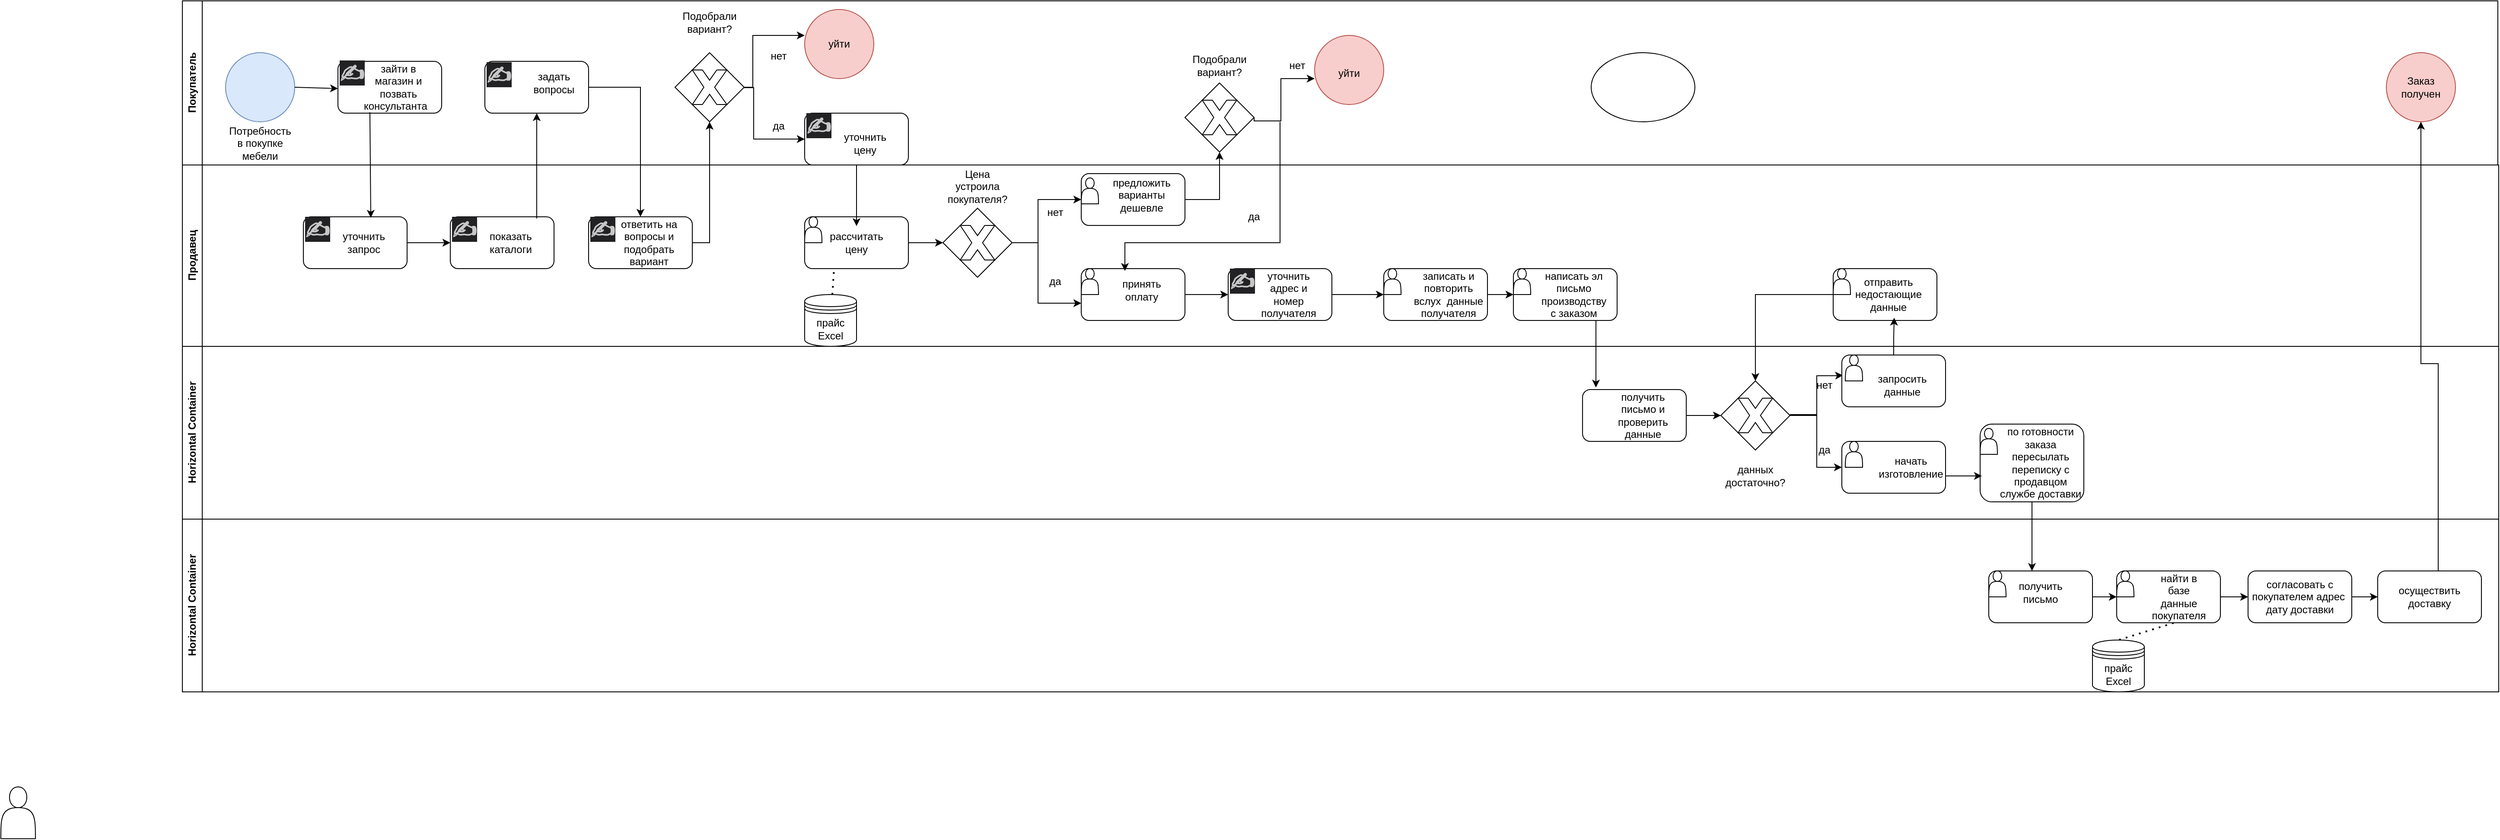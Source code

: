 <mxfile version="26.0.16" pages="2">
  <diagram name="Страница — 1" id="1gRCo7CSVKfPHHqEsFrh">
    <mxGraphModel dx="3476" dy="1431" grid="1" gridSize="10" guides="1" tooltips="1" connect="1" arrows="1" fold="1" page="1" pageScale="1" pageWidth="827" pageHeight="1169" math="0" shadow="0">
      <root>
        <mxCell id="0" />
        <mxCell id="1" parent="0" />
        <mxCell id="4g2cCyfrvSWflpvDvrXQ-2" value="Продавец" style="swimlane;horizontal=0;whiteSpace=wrap;html=1;" parent="1" vertex="1">
          <mxGeometry x="-290" y="210" width="2680" height="210" as="geometry" />
        </mxCell>
        <mxCell id="fPDiVnOKsctsiHyWlo5k-55" value="" style="rounded=1;whiteSpace=wrap;html=1;" parent="4g2cCyfrvSWflpvDvrXQ-2" vertex="1">
          <mxGeometry x="720" y="60" width="120" height="60" as="geometry" />
        </mxCell>
        <mxCell id="4rvhQ1KMZgeBkdW3N3Um-2" value="" style="rounded=1;whiteSpace=wrap;html=1;" parent="4g2cCyfrvSWflpvDvrXQ-2" vertex="1">
          <mxGeometry x="140" y="60" width="120" height="60" as="geometry" />
        </mxCell>
        <mxCell id="4rvhQ1KMZgeBkdW3N3Um-4" value="" style="rounded=1;whiteSpace=wrap;html=1;" parent="4g2cCyfrvSWflpvDvrXQ-2" vertex="1">
          <mxGeometry x="310" y="60" width="120" height="60" as="geometry" />
        </mxCell>
        <mxCell id="4rvhQ1KMZgeBkdW3N3Um-7" value="" style="endArrow=classic;html=1;rounded=0;entryX=0;entryY=0.5;entryDx=0;entryDy=0;" parent="4g2cCyfrvSWflpvDvrXQ-2" source="4rvhQ1KMZgeBkdW3N3Um-2" target="4rvhQ1KMZgeBkdW3N3Um-4" edge="1">
          <mxGeometry width="50" height="50" relative="1" as="geometry">
            <mxPoint x="140" y="210" as="sourcePoint" />
            <mxPoint x="190" y="160" as="targetPoint" />
          </mxGeometry>
        </mxCell>
        <mxCell id="4rvhQ1KMZgeBkdW3N3Um-8" value="" style="rounded=1;whiteSpace=wrap;html=1;" parent="4g2cCyfrvSWflpvDvrXQ-2" vertex="1">
          <mxGeometry x="470" y="60" width="120" height="60" as="geometry" />
        </mxCell>
        <mxCell id="4rvhQ1KMZgeBkdW3N3Um-36" value="&lt;br style=&quot;forced-color-adjust: none; color: rgb(0, 0, 0); font-family: Helvetica; font-size: 12px; font-style: normal; font-variant-ligatures: normal; font-variant-caps: normal; font-weight: 700; letter-spacing: normal; orphans: 2; text-align: center; text-indent: 0px; text-transform: none; widows: 2; word-spacing: 0px; -webkit-text-stroke-width: 0px; white-space: normal; background-color: rgb(251, 251, 251); text-decoration-thickness: initial; text-decoration-style: initial; text-decoration-color: initial;&quot;&gt;&lt;span style=&quot;forced-color-adjust: none; font-style: normal; font-variant-ligatures: normal; font-variant-caps: normal; font-weight: 700; letter-spacing: normal; orphans: 2; text-indent: 0px; text-transform: none; widows: 2; word-spacing: 0px; -webkit-text-stroke-width: 0px; white-space: normal; text-decoration-thickness: initial; text-decoration-style: initial; text-decoration-color: initial; color: rgba(255, 255, 255, 0.75); font-family: &amp;quot;YS Text&amp;quot;, -apple-system, BlinkMacSystemFont, Arial, Helvetica, sans-serif; font-size: 24px; text-align: start; background-color: rgb(34, 34, 36); float: none; display: inline !important;&quot;&gt;✍&lt;/span&gt;&lt;br style=&quot;forced-color-adjust: none; color: rgb(0, 0, 0); font-family: Helvetica; font-size: 12px; font-style: normal; font-variant-ligatures: normal; font-variant-caps: normal; font-weight: 700; letter-spacing: normal; orphans: 2; text-align: center; text-indent: 0px; text-transform: none; widows: 2; word-spacing: 0px; -webkit-text-stroke-width: 0px; white-space: normal; background-color: rgb(251, 251, 251); text-decoration-thickness: initial; text-decoration-style: initial; text-decoration-color: initial;&quot;&gt;" style="text;whiteSpace=wrap;html=1;" parent="4g2cCyfrvSWflpvDvrXQ-2" vertex="1">
          <mxGeometry x="140" y="40" width="70" height="70" as="geometry" />
        </mxCell>
        <mxCell id="4rvhQ1KMZgeBkdW3N3Um-37" value="&lt;br style=&quot;forced-color-adjust: none; color: rgb(0, 0, 0); font-family: Helvetica; font-size: 12px; font-style: normal; font-variant-ligatures: normal; font-variant-caps: normal; font-weight: 700; letter-spacing: normal; orphans: 2; text-align: center; text-indent: 0px; text-transform: none; widows: 2; word-spacing: 0px; -webkit-text-stroke-width: 0px; white-space: normal; background-color: rgb(251, 251, 251); text-decoration-thickness: initial; text-decoration-style: initial; text-decoration-color: initial;&quot;&gt;&lt;span style=&quot;forced-color-adjust: none; font-style: normal; font-variant-ligatures: normal; font-variant-caps: normal; font-weight: 700; letter-spacing: normal; orphans: 2; text-indent: 0px; text-transform: none; widows: 2; word-spacing: 0px; -webkit-text-stroke-width: 0px; white-space: normal; text-decoration-thickness: initial; text-decoration-style: initial; text-decoration-color: initial; color: rgba(255, 255, 255, 0.75); font-family: &amp;quot;YS Text&amp;quot;, -apple-system, BlinkMacSystemFont, Arial, Helvetica, sans-serif; font-size: 24px; text-align: start; background-color: rgb(34, 34, 36); float: none; display: inline !important;&quot;&gt;✍&lt;/span&gt;&lt;br style=&quot;forced-color-adjust: none; color: rgb(0, 0, 0); font-family: Helvetica; font-size: 12px; font-style: normal; font-variant-ligatures: normal; font-variant-caps: normal; font-weight: 700; letter-spacing: normal; orphans: 2; text-align: center; text-indent: 0px; text-transform: none; widows: 2; word-spacing: 0px; -webkit-text-stroke-width: 0px; white-space: normal; background-color: rgb(251, 251, 251); text-decoration-thickness: initial; text-decoration-style: initial; text-decoration-color: initial;&quot;&gt;" style="text;whiteSpace=wrap;html=1;" parent="4g2cCyfrvSWflpvDvrXQ-2" vertex="1">
          <mxGeometry x="310" y="40" width="70" height="70" as="geometry" />
        </mxCell>
        <mxCell id="4rvhQ1KMZgeBkdW3N3Um-38" value="&lt;br style=&quot;forced-color-adjust: none; color: rgb(0, 0, 0); font-family: Helvetica; font-size: 12px; font-style: normal; font-variant-ligatures: normal; font-variant-caps: normal; font-weight: 700; letter-spacing: normal; orphans: 2; text-align: center; text-indent: 0px; text-transform: none; widows: 2; word-spacing: 0px; -webkit-text-stroke-width: 0px; white-space: normal; background-color: rgb(251, 251, 251); text-decoration-thickness: initial; text-decoration-style: initial; text-decoration-color: initial;&quot;&gt;&lt;span style=&quot;forced-color-adjust: none; font-style: normal; font-variant-ligatures: normal; font-variant-caps: normal; font-weight: 700; letter-spacing: normal; orphans: 2; text-indent: 0px; text-transform: none; widows: 2; word-spacing: 0px; -webkit-text-stroke-width: 0px; white-space: normal; text-decoration-thickness: initial; text-decoration-style: initial; text-decoration-color: initial; color: rgba(255, 255, 255, 0.75); font-family: &amp;quot;YS Text&amp;quot;, -apple-system, BlinkMacSystemFont, Arial, Helvetica, sans-serif; font-size: 24px; text-align: start; background-color: rgb(34, 34, 36); float: none; display: inline !important;&quot;&gt;✍&lt;/span&gt;&lt;br style=&quot;forced-color-adjust: none; color: rgb(0, 0, 0); font-family: Helvetica; font-size: 12px; font-style: normal; font-variant-ligatures: normal; font-variant-caps: normal; font-weight: 700; letter-spacing: normal; orphans: 2; text-align: center; text-indent: 0px; text-transform: none; widows: 2; word-spacing: 0px; -webkit-text-stroke-width: 0px; white-space: normal; background-color: rgb(251, 251, 251); text-decoration-thickness: initial; text-decoration-style: initial; text-decoration-color: initial;&quot;&gt;" style="text;whiteSpace=wrap;html=1;" parent="4g2cCyfrvSWflpvDvrXQ-2" vertex="1">
          <mxGeometry x="470" y="40" width="40" height="50" as="geometry" />
        </mxCell>
        <mxCell id="fPDiVnOKsctsiHyWlo5k-40" value="уточнить запрос" style="text;html=1;align=center;verticalAlign=middle;whiteSpace=wrap;rounded=0;" parent="4g2cCyfrvSWflpvDvrXQ-2" vertex="1">
          <mxGeometry x="180" y="75" width="60" height="30" as="geometry" />
        </mxCell>
        <mxCell id="fPDiVnOKsctsiHyWlo5k-41" value="показать каталоги" style="text;html=1;align=center;verticalAlign=middle;whiteSpace=wrap;rounded=0;" parent="4g2cCyfrvSWflpvDvrXQ-2" vertex="1">
          <mxGeometry x="350" y="75" width="60" height="30" as="geometry" />
        </mxCell>
        <mxCell id="fPDiVnOKsctsiHyWlo5k-42" value="ответить на вопросы и подобрать вариант" style="text;html=1;align=center;verticalAlign=middle;whiteSpace=wrap;rounded=0;" parent="4g2cCyfrvSWflpvDvrXQ-2" vertex="1">
          <mxGeometry x="500" y="50" width="80" height="80" as="geometry" />
        </mxCell>
        <mxCell id="fPDiVnOKsctsiHyWlo5k-31" value="" style="shape=actor;whiteSpace=wrap;html=1;" parent="4g2cCyfrvSWflpvDvrXQ-2" vertex="1">
          <mxGeometry x="720" y="60" width="20" height="30" as="geometry" />
        </mxCell>
        <mxCell id="fPDiVnOKsctsiHyWlo5k-59" value="рассчитать цену" style="text;html=1;align=center;verticalAlign=middle;whiteSpace=wrap;rounded=0;" parent="4g2cCyfrvSWflpvDvrXQ-2" vertex="1">
          <mxGeometry x="750" y="75" width="60" height="30" as="geometry" />
        </mxCell>
        <mxCell id="fPDiVnOKsctsiHyWlo5k-60" value="прайс Excel" style="shape=datastore;whiteSpace=wrap;html=1;" parent="4g2cCyfrvSWflpvDvrXQ-2" vertex="1">
          <mxGeometry x="720" y="150" width="60" height="60" as="geometry" />
        </mxCell>
        <mxCell id="fPDiVnOKsctsiHyWlo5k-61" value="" style="endArrow=none;dashed=1;html=1;dashPattern=1 3;strokeWidth=2;rounded=0;" parent="4g2cCyfrvSWflpvDvrXQ-2" source="fPDiVnOKsctsiHyWlo5k-60" edge="1">
          <mxGeometry width="50" height="50" relative="1" as="geometry">
            <mxPoint x="704" y="170" as="sourcePoint" />
            <mxPoint x="754" y="120" as="targetPoint" />
          </mxGeometry>
        </mxCell>
        <mxCell id="y7sOQWrAvTqIUeYnkiv4-2" value="" style="rounded=1;whiteSpace=wrap;html=1;" parent="4g2cCyfrvSWflpvDvrXQ-2" vertex="1">
          <mxGeometry x="1040" y="120" width="120" height="60" as="geometry" />
        </mxCell>
        <mxCell id="y7sOQWrAvTqIUeYnkiv4-1" value="" style="rounded=1;whiteSpace=wrap;html=1;" parent="4g2cCyfrvSWflpvDvrXQ-2" vertex="1">
          <mxGeometry x="1040" y="10" width="120" height="60" as="geometry" />
        </mxCell>
        <mxCell id="fPDiVnOKsctsiHyWlo5k-29" value="" style="rhombus;whiteSpace=wrap;html=1;" parent="4g2cCyfrvSWflpvDvrXQ-2" vertex="1">
          <mxGeometry x="880" y="50" width="80" height="80" as="geometry" />
        </mxCell>
        <mxCell id="fPDiVnOKsctsiHyWlo5k-62" style="edgeStyle=orthogonalEdgeStyle;rounded=0;orthogonalLoop=1;jettySize=auto;html=1;entryX=0;entryY=0.5;entryDx=0;entryDy=0;" parent="4g2cCyfrvSWflpvDvrXQ-2" source="fPDiVnOKsctsiHyWlo5k-55" target="fPDiVnOKsctsiHyWlo5k-29" edge="1">
          <mxGeometry relative="1" as="geometry" />
        </mxCell>
        <mxCell id="y7sOQWrAvTqIUeYnkiv4-5" value="" style="verticalLabelPosition=bottom;verticalAlign=top;html=1;shape=mxgraph.basic.x" parent="4g2cCyfrvSWflpvDvrXQ-2" vertex="1">
          <mxGeometry x="900" y="70" width="40" height="40" as="geometry" />
        </mxCell>
        <mxCell id="fPDiVnOKsctsiHyWlo5k-46" value="Цена устроила покупателя?" style="text;html=1;align=center;verticalAlign=middle;whiteSpace=wrap;rounded=0;" parent="4g2cCyfrvSWflpvDvrXQ-2" vertex="1">
          <mxGeometry x="890" y="10" width="60" height="30" as="geometry" />
        </mxCell>
        <mxCell id="fPDiVnOKsctsiHyWlo5k-71" value="" style="endArrow=classic;html=1;rounded=0;" parent="4g2cCyfrvSWflpvDvrXQ-2" edge="1">
          <mxGeometry width="50" height="50" relative="1" as="geometry">
            <mxPoint x="960" y="90" as="sourcePoint" />
            <mxPoint x="1040" y="40" as="targetPoint" />
            <Array as="points">
              <mxPoint x="990" y="90" />
              <mxPoint x="990" y="40" />
              <mxPoint x="1000" y="40" />
            </Array>
          </mxGeometry>
        </mxCell>
        <mxCell id="y7sOQWrAvTqIUeYnkiv4-9" value="да" style="text;html=1;align=center;verticalAlign=middle;whiteSpace=wrap;rounded=0;" parent="4g2cCyfrvSWflpvDvrXQ-2" vertex="1">
          <mxGeometry x="980" y="120" width="60" height="30" as="geometry" />
        </mxCell>
        <mxCell id="y7sOQWrAvTqIUeYnkiv4-10" value="нет" style="text;html=1;align=center;verticalAlign=middle;whiteSpace=wrap;rounded=0;" parent="4g2cCyfrvSWflpvDvrXQ-2" vertex="1">
          <mxGeometry x="980" y="40" width="60" height="30" as="geometry" />
        </mxCell>
        <mxCell id="y7sOQWrAvTqIUeYnkiv4-11" value="предложить варианты дешевле" style="text;html=1;align=center;verticalAlign=middle;whiteSpace=wrap;rounded=0;" parent="4g2cCyfrvSWflpvDvrXQ-2" vertex="1">
          <mxGeometry x="1080" y="20" width="60" height="30" as="geometry" />
        </mxCell>
        <mxCell id="y7sOQWrAvTqIUeYnkiv4-12" value="принять оплату" style="text;html=1;align=center;verticalAlign=middle;whiteSpace=wrap;rounded=0;" parent="4g2cCyfrvSWflpvDvrXQ-2" vertex="1">
          <mxGeometry x="1080" y="130" width="60" height="30" as="geometry" />
        </mxCell>
        <mxCell id="y7sOQWrAvTqIUeYnkiv4-14" value="" style="endArrow=classic;html=1;rounded=0;entryX=0.5;entryY=1;entryDx=0;entryDy=0;" parent="4g2cCyfrvSWflpvDvrXQ-2" target="y7sOQWrAvTqIUeYnkiv4-13" edge="1">
          <mxGeometry width="50" height="50" relative="1" as="geometry">
            <mxPoint x="1160" y="40" as="sourcePoint" />
            <mxPoint x="1210" y="-10" as="targetPoint" />
            <Array as="points">
              <mxPoint x="1200" y="40" />
            </Array>
          </mxGeometry>
        </mxCell>
        <mxCell id="y7sOQWrAvTqIUeYnkiv4-25" value="да" style="text;html=1;align=center;verticalAlign=middle;whiteSpace=wrap;rounded=0;" parent="4g2cCyfrvSWflpvDvrXQ-2" vertex="1">
          <mxGeometry x="1210" y="45" width="60" height="30" as="geometry" />
        </mxCell>
        <mxCell id="y7sOQWrAvTqIUeYnkiv4-34" value="" style="edgeStyle=orthogonalEdgeStyle;rounded=0;orthogonalLoop=1;jettySize=auto;html=1;" parent="4g2cCyfrvSWflpvDvrXQ-2" source="y7sOQWrAvTqIUeYnkiv4-31" target="y7sOQWrAvTqIUeYnkiv4-33" edge="1">
          <mxGeometry relative="1" as="geometry" />
        </mxCell>
        <mxCell id="y7sOQWrAvTqIUeYnkiv4-31" value="" style="rounded=1;whiteSpace=wrap;html=1;" parent="4g2cCyfrvSWflpvDvrXQ-2" vertex="1">
          <mxGeometry x="1210" y="119.997" width="120" height="60" as="geometry" />
        </mxCell>
        <mxCell id="y7sOQWrAvTqIUeYnkiv4-30" style="edgeStyle=orthogonalEdgeStyle;rounded=0;orthogonalLoop=1;jettySize=auto;html=1;exitX=1;exitY=0.5;exitDx=0;exitDy=0;" parent="4g2cCyfrvSWflpvDvrXQ-2" source="y7sOQWrAvTqIUeYnkiv4-2" target="y7sOQWrAvTqIUeYnkiv4-31" edge="1">
          <mxGeometry relative="1" as="geometry">
            <mxPoint x="1280" y="150.167" as="targetPoint" />
          </mxGeometry>
        </mxCell>
        <mxCell id="y7sOQWrAvTqIUeYnkiv4-32" value="уточнить адрес и номер получателя" style="text;html=1;align=center;verticalAlign=middle;whiteSpace=wrap;rounded=0;" parent="4g2cCyfrvSWflpvDvrXQ-2" vertex="1">
          <mxGeometry x="1250" y="135" width="60" height="30" as="geometry" />
        </mxCell>
        <mxCell id="y7sOQWrAvTqIUeYnkiv4-33" value="" style="whiteSpace=wrap;html=1;rounded=1;" parent="4g2cCyfrvSWflpvDvrXQ-2" vertex="1">
          <mxGeometry x="1390" y="119.997" width="120" height="60" as="geometry" />
        </mxCell>
        <mxCell id="y7sOQWrAvTqIUeYnkiv4-35" value="записать и повторить вслух&amp;nbsp; данные получателя" style="text;html=1;align=center;verticalAlign=middle;whiteSpace=wrap;rounded=0;" parent="4g2cCyfrvSWflpvDvrXQ-2" vertex="1">
          <mxGeometry x="1420" y="135" width="90" height="30" as="geometry" />
        </mxCell>
        <mxCell id="y7sOQWrAvTqIUeYnkiv4-38" value="" style="shape=actor;whiteSpace=wrap;html=1;" parent="4g2cCyfrvSWflpvDvrXQ-2" vertex="1">
          <mxGeometry x="1390" y="120" width="20" height="30" as="geometry" />
        </mxCell>
        <mxCell id="y7sOQWrAvTqIUeYnkiv4-39" value="&lt;br style=&quot;forced-color-adjust: none; color: rgb(0, 0, 0); font-family: Helvetica; font-size: 12px; font-style: normal; font-variant-ligatures: normal; font-variant-caps: normal; font-weight: 700; letter-spacing: normal; orphans: 2; text-align: center; text-indent: 0px; text-transform: none; widows: 2; word-spacing: 0px; -webkit-text-stroke-width: 0px; white-space: normal; background-color: rgb(251, 251, 251); text-decoration-thickness: initial; text-decoration-style: initial; text-decoration-color: initial;&quot;&gt;&lt;span style=&quot;forced-color-adjust: none; font-style: normal; font-variant-ligatures: normal; font-variant-caps: normal; font-weight: 700; letter-spacing: normal; orphans: 2; text-indent: 0px; text-transform: none; widows: 2; word-spacing: 0px; -webkit-text-stroke-width: 0px; white-space: normal; text-decoration-thickness: initial; text-decoration-style: initial; text-decoration-color: initial; color: rgba(255, 255, 255, 0.75); font-family: &amp;quot;YS Text&amp;quot;, -apple-system, BlinkMacSystemFont, Arial, Helvetica, sans-serif; font-size: 24px; text-align: start; background-color: rgb(34, 34, 36); float: none; display: inline !important;&quot;&gt;✍&lt;/span&gt;&lt;br style=&quot;forced-color-adjust: none; color: rgb(0, 0, 0); font-family: Helvetica; font-size: 12px; font-style: normal; font-variant-ligatures: normal; font-variant-caps: normal; font-weight: 700; letter-spacing: normal; orphans: 2; text-align: center; text-indent: 0px; text-transform: none; widows: 2; word-spacing: 0px; -webkit-text-stroke-width: 0px; white-space: normal; background-color: rgb(251, 251, 251); text-decoration-thickness: initial; text-decoration-style: initial; text-decoration-color: initial;&quot;&gt;" style="text;whiteSpace=wrap;html=1;" parent="4g2cCyfrvSWflpvDvrXQ-2" vertex="1">
          <mxGeometry x="1210" y="100" width="40" height="50" as="geometry" />
        </mxCell>
        <mxCell id="y7sOQWrAvTqIUeYnkiv4-40" value="" style="shape=actor;whiteSpace=wrap;html=1;" parent="4g2cCyfrvSWflpvDvrXQ-2" vertex="1">
          <mxGeometry x="1040" y="120" width="20" height="30" as="geometry" />
        </mxCell>
        <mxCell id="y7sOQWrAvTqIUeYnkiv4-41" value="" style="shape=actor;whiteSpace=wrap;html=1;" parent="4g2cCyfrvSWflpvDvrXQ-2" vertex="1">
          <mxGeometry x="1040" y="15" width="20" height="30" as="geometry" />
        </mxCell>
        <mxCell id="y7sOQWrAvTqIUeYnkiv4-46" value="" style="rounded=1;whiteSpace=wrap;html=1;" parent="4g2cCyfrvSWflpvDvrXQ-2" vertex="1">
          <mxGeometry x="1540" y="120" width="120" height="60" as="geometry" />
        </mxCell>
        <mxCell id="y7sOQWrAvTqIUeYnkiv4-45" value="" style="endArrow=classic;html=1;rounded=0;exitX=1;exitY=0.5;exitDx=0;exitDy=0;" parent="4g2cCyfrvSWflpvDvrXQ-2" source="y7sOQWrAvTqIUeYnkiv4-35" target="y7sOQWrAvTqIUeYnkiv4-46" edge="1">
          <mxGeometry width="50" height="50" relative="1" as="geometry">
            <mxPoint x="1410" y="120" as="sourcePoint" />
            <mxPoint x="1570" y="150" as="targetPoint" />
            <Array as="points" />
          </mxGeometry>
        </mxCell>
        <mxCell id="y7sOQWrAvTqIUeYnkiv4-47" value="написать эл письмо производству с заказом" style="text;html=1;align=center;verticalAlign=middle;whiteSpace=wrap;rounded=0;" parent="4g2cCyfrvSWflpvDvrXQ-2" vertex="1">
          <mxGeometry x="1580" y="135" width="60" height="30" as="geometry" />
        </mxCell>
        <mxCell id="y7sOQWrAvTqIUeYnkiv4-48" value="" style="shape=actor;whiteSpace=wrap;html=1;" parent="4g2cCyfrvSWflpvDvrXQ-2" vertex="1">
          <mxGeometry x="1540" y="120" width="20" height="30" as="geometry" />
        </mxCell>
        <mxCell id="y7sOQWrAvTqIUeYnkiv4-72" value="" style="rounded=1;whiteSpace=wrap;html=1;" parent="4g2cCyfrvSWflpvDvrXQ-2" vertex="1">
          <mxGeometry x="1910" y="120" width="120" height="60" as="geometry" />
        </mxCell>
        <mxCell id="y7sOQWrAvTqIUeYnkiv4-73" value="отправить недостающие данные" style="text;html=1;align=center;verticalAlign=middle;whiteSpace=wrap;rounded=0;" parent="4g2cCyfrvSWflpvDvrXQ-2" vertex="1">
          <mxGeometry x="1944" y="135" width="60" height="30" as="geometry" />
        </mxCell>
        <mxCell id="y7sOQWrAvTqIUeYnkiv4-82" value="" style="shape=actor;whiteSpace=wrap;html=1;" parent="4g2cCyfrvSWflpvDvrXQ-2" vertex="1">
          <mxGeometry x="1910" y="120" width="20" height="30" as="geometry" />
        </mxCell>
        <mxCell id="4g2cCyfrvSWflpvDvrXQ-1" value="Покупатель" style="swimlane;horizontal=0;whiteSpace=wrap;html=1;" parent="1" vertex="1">
          <mxGeometry x="-290" y="20" width="2679" height="190" as="geometry" />
        </mxCell>
        <mxCell id="4g2cCyfrvSWflpvDvrXQ-9" value="" style="ellipse;whiteSpace=wrap;html=1;aspect=fixed;fillColor=#dae8fc;strokeColor=#6c8ebf;" parent="4g2cCyfrvSWflpvDvrXQ-1" vertex="1">
          <mxGeometry x="50" y="60" width="80" height="80" as="geometry" />
        </mxCell>
        <mxCell id="4g2cCyfrvSWflpvDvrXQ-10" value="Потребность в покупке мебели" style="text;html=1;align=center;verticalAlign=middle;whiteSpace=wrap;rounded=0;" parent="4g2cCyfrvSWflpvDvrXQ-1" vertex="1">
          <mxGeometry x="60" y="150" width="60" height="30" as="geometry" />
        </mxCell>
        <mxCell id="4g2cCyfrvSWflpvDvrXQ-11" value="" style="endArrow=classic;html=1;rounded=0;entryX=0;entryY=0.75;entryDx=0;entryDy=0;exitX=1;exitY=0.5;exitDx=0;exitDy=0;" parent="4g2cCyfrvSWflpvDvrXQ-1" source="4g2cCyfrvSWflpvDvrXQ-9" target="4rvhQ1KMZgeBkdW3N3Um-35" edge="1">
          <mxGeometry width="50" height="50" relative="1" as="geometry">
            <mxPoint x="125" y="109" as="sourcePoint" />
            <mxPoint x="230" y="109" as="targetPoint" />
          </mxGeometry>
        </mxCell>
        <mxCell id="4rvhQ1KMZgeBkdW3N3Um-1" value="" style="rounded=1;whiteSpace=wrap;html=1;" parent="4g2cCyfrvSWflpvDvrXQ-1" vertex="1">
          <mxGeometry x="180" y="70" width="120" height="60" as="geometry" />
        </mxCell>
        <mxCell id="4rvhQ1KMZgeBkdW3N3Um-6" value="" style="rounded=1;whiteSpace=wrap;html=1;" parent="4g2cCyfrvSWflpvDvrXQ-1" vertex="1">
          <mxGeometry x="350" y="70" width="120" height="60" as="geometry" />
        </mxCell>
        <mxCell id="fPDiVnOKsctsiHyWlo5k-23" style="edgeStyle=orthogonalEdgeStyle;rounded=0;orthogonalLoop=1;jettySize=auto;html=1;" parent="4g2cCyfrvSWflpvDvrXQ-1" source="4rvhQ1KMZgeBkdW3N3Um-9" edge="1">
          <mxGeometry relative="1" as="geometry">
            <mxPoint x="720" y="40" as="targetPoint" />
            <Array as="points">
              <mxPoint x="660" y="100" />
              <mxPoint x="660" y="40" />
              <mxPoint x="661" y="40" />
            </Array>
          </mxGeometry>
        </mxCell>
        <mxCell id="4rvhQ1KMZgeBkdW3N3Um-9" value="" style="rhombus;whiteSpace=wrap;html=1;" parent="4g2cCyfrvSWflpvDvrXQ-1" vertex="1">
          <mxGeometry x="570" y="60" width="80" height="80" as="geometry" />
        </mxCell>
        <mxCell id="4rvhQ1KMZgeBkdW3N3Um-34" value="&lt;br style=&quot;forced-color-adjust: none; color: rgb(0, 0, 0); font-family: Helvetica; font-size: 12px; font-style: normal; font-variant-ligatures: normal; font-variant-caps: normal; font-weight: 700; letter-spacing: normal; orphans: 2; text-align: center; text-indent: 0px; text-transform: none; widows: 2; word-spacing: 0px; -webkit-text-stroke-width: 0px; white-space: normal; background-color: rgb(251, 251, 251); text-decoration-thickness: initial; text-decoration-style: initial; text-decoration-color: initial;&quot;&gt;&lt;span style=&quot;forced-color-adjust: none; font-style: normal; font-variant-ligatures: normal; font-variant-caps: normal; font-weight: 700; letter-spacing: normal; orphans: 2; text-indent: 0px; text-transform: none; widows: 2; word-spacing: 0px; -webkit-text-stroke-width: 0px; white-space: normal; text-decoration-thickness: initial; text-decoration-style: initial; text-decoration-color: initial; color: rgba(255, 255, 255, 0.75); font-family: &amp;quot;YS Text&amp;quot;, -apple-system, BlinkMacSystemFont, Arial, Helvetica, sans-serif; font-size: 24px; text-align: start; background-color: rgb(34, 34, 36); float: none; display: inline !important;&quot;&gt;✍&lt;/span&gt;&lt;br style=&quot;forced-color-adjust: none; color: rgb(0, 0, 0); font-family: Helvetica; font-size: 12px; font-style: normal; font-variant-ligatures: normal; font-variant-caps: normal; font-weight: 700; letter-spacing: normal; orphans: 2; text-align: center; text-indent: 0px; text-transform: none; widows: 2; word-spacing: 0px; -webkit-text-stroke-width: 0px; white-space: normal; background-color: rgb(251, 251, 251); text-decoration-thickness: initial; text-decoration-style: initial; text-decoration-color: initial;&quot;&gt;" style="text;whiteSpace=wrap;html=1;" parent="4g2cCyfrvSWflpvDvrXQ-1" vertex="1">
          <mxGeometry x="350" y="51" width="70" height="70" as="geometry" />
        </mxCell>
        <mxCell id="4rvhQ1KMZgeBkdW3N3Um-35" value="&lt;br style=&quot;forced-color-adjust: none; color: rgb(0, 0, 0); font-family: Helvetica; font-size: 12px; font-style: normal; font-variant-ligatures: normal; font-variant-caps: normal; font-weight: 700; letter-spacing: normal; orphans: 2; text-align: center; text-indent: 0px; text-transform: none; widows: 2; word-spacing: 0px; -webkit-text-stroke-width: 0px; white-space: normal; background-color: rgb(251, 251, 251); text-decoration-thickness: initial; text-decoration-style: initial; text-decoration-color: initial;&quot;&gt;&lt;span style=&quot;forced-color-adjust: none; font-style: normal; font-variant-ligatures: normal; font-variant-caps: normal; font-weight: 700; letter-spacing: normal; orphans: 2; text-indent: 0px; text-transform: none; widows: 2; word-spacing: 0px; -webkit-text-stroke-width: 0px; white-space: normal; text-decoration-thickness: initial; text-decoration-style: initial; text-decoration-color: initial; color: rgba(255, 255, 255, 0.75); font-family: &amp;quot;YS Text&amp;quot;, -apple-system, BlinkMacSystemFont, Arial, Helvetica, sans-serif; font-size: 24px; text-align: start; background-color: rgb(34, 34, 36); float: none; display: inline !important;&quot;&gt;✍&lt;/span&gt;&lt;br style=&quot;forced-color-adjust: none; color: rgb(0, 0, 0); font-family: Helvetica; font-size: 12px; font-style: normal; font-variant-ligatures: normal; font-variant-caps: normal; font-weight: 700; letter-spacing: normal; orphans: 2; text-align: center; text-indent: 0px; text-transform: none; widows: 2; word-spacing: 0px; -webkit-text-stroke-width: 0px; white-space: normal; background-color: rgb(251, 251, 251); text-decoration-thickness: initial; text-decoration-style: initial; text-decoration-color: initial;&quot;&gt;" style="text;whiteSpace=wrap;html=1;" parent="4g2cCyfrvSWflpvDvrXQ-1" vertex="1">
          <mxGeometry x="180" y="49" width="70" height="70" as="geometry" />
        </mxCell>
        <mxCell id="4rvhQ1KMZgeBkdW3N3Um-39" value="" style="verticalLabelPosition=bottom;verticalAlign=top;html=1;shape=mxgraph.basic.x" parent="4g2cCyfrvSWflpvDvrXQ-1" vertex="1">
          <mxGeometry x="590" y="80" width="40" height="40" as="geometry" />
        </mxCell>
        <mxCell id="fPDiVnOKsctsiHyWlo5k-26" value="" style="rounded=1;whiteSpace=wrap;html=1;" parent="4g2cCyfrvSWflpvDvrXQ-1" vertex="1">
          <mxGeometry x="720" y="130" width="120" height="60" as="geometry" />
        </mxCell>
        <mxCell id="fPDiVnOKsctsiHyWlo5k-28" value="" style="ellipse;whiteSpace=wrap;html=1;aspect=fixed;fillColor=#f8cecc;strokeColor=#b85450;" parent="4g2cCyfrvSWflpvDvrXQ-1" vertex="1">
          <mxGeometry x="720" y="10" width="80" height="80" as="geometry" />
        </mxCell>
        <mxCell id="fPDiVnOKsctsiHyWlo5k-67" style="edgeStyle=orthogonalEdgeStyle;rounded=0;orthogonalLoop=1;jettySize=auto;html=1;" parent="4g2cCyfrvSWflpvDvrXQ-1" target="y7sOQWrAvTqIUeYnkiv4-2" edge="1">
          <mxGeometry relative="1" as="geometry">
            <mxPoint x="990" y="350" as="targetPoint" />
            <mxPoint x="990" y="280" as="sourcePoint" />
            <Array as="points">
              <mxPoint x="990" y="350" />
            </Array>
          </mxGeometry>
        </mxCell>
        <mxCell id="fPDiVnOKsctsiHyWlo5k-38" value="зайти в магазин и позвать консультанта&amp;nbsp;&amp;nbsp;" style="text;html=1;align=center;verticalAlign=middle;whiteSpace=wrap;rounded=0;" parent="4g2cCyfrvSWflpvDvrXQ-1" vertex="1">
          <mxGeometry x="220" y="85" width="60" height="30" as="geometry" />
        </mxCell>
        <mxCell id="fPDiVnOKsctsiHyWlo5k-39" value="задать вопросы" style="text;html=1;align=center;verticalAlign=middle;whiteSpace=wrap;rounded=0;" parent="4g2cCyfrvSWflpvDvrXQ-1" vertex="1">
          <mxGeometry x="400" y="80" width="60" height="30" as="geometry" />
        </mxCell>
        <mxCell id="fPDiVnOKsctsiHyWlo5k-43" value="Подобрали вариант?" style="text;html=1;align=center;verticalAlign=middle;whiteSpace=wrap;rounded=0;" parent="4g2cCyfrvSWflpvDvrXQ-1" vertex="1">
          <mxGeometry x="580" y="10" width="60" height="30" as="geometry" />
        </mxCell>
        <mxCell id="fPDiVnOKsctsiHyWlo5k-45" value="уйти" style="text;html=1;align=center;verticalAlign=middle;whiteSpace=wrap;rounded=0;" parent="4g2cCyfrvSWflpvDvrXQ-1" vertex="1">
          <mxGeometry x="730" y="35" width="60" height="30" as="geometry" />
        </mxCell>
        <mxCell id="fPDiVnOKsctsiHyWlo5k-51" value="нет" style="text;html=1;align=center;verticalAlign=middle;whiteSpace=wrap;rounded=0;" parent="4g2cCyfrvSWflpvDvrXQ-1" vertex="1">
          <mxGeometry x="660" y="49" width="60" height="30" as="geometry" />
        </mxCell>
        <mxCell id="fPDiVnOKsctsiHyWlo5k-52" value="да" style="text;html=1;align=center;verticalAlign=middle;whiteSpace=wrap;rounded=0;" parent="4g2cCyfrvSWflpvDvrXQ-1" vertex="1">
          <mxGeometry x="660" y="130" width="60" height="30" as="geometry" />
        </mxCell>
        <mxCell id="fPDiVnOKsctsiHyWlo5k-22" style="edgeStyle=orthogonalEdgeStyle;rounded=0;orthogonalLoop=1;jettySize=auto;html=1;exitX=1;exitY=0.5;exitDx=0;exitDy=0;entryX=1;entryY=1;entryDx=0;entryDy=0;" parent="4g2cCyfrvSWflpvDvrXQ-1" target="fPDiVnOKsctsiHyWlo5k-52" edge="1">
          <mxGeometry relative="1" as="geometry">
            <mxPoint x="710" y="161" as="targetPoint" />
            <mxPoint x="650" y="100.5" as="sourcePoint" />
            <Array as="points">
              <mxPoint x="661" y="101" />
              <mxPoint x="661" y="160" />
            </Array>
          </mxGeometry>
        </mxCell>
        <mxCell id="fPDiVnOKsctsiHyWlo5k-53" value="&lt;br style=&quot;forced-color-adjust: none; color: rgb(0, 0, 0); font-family: Helvetica; font-size: 12px; font-style: normal; font-variant-ligatures: normal; font-variant-caps: normal; font-weight: 700; letter-spacing: normal; orphans: 2; text-align: center; text-indent: 0px; text-transform: none; widows: 2; word-spacing: 0px; -webkit-text-stroke-width: 0px; white-space: normal; background-color: rgb(251, 251, 251); text-decoration-thickness: initial; text-decoration-style: initial; text-decoration-color: initial;&quot;&gt;&lt;span style=&quot;forced-color-adjust: none; font-style: normal; font-variant-ligatures: normal; font-variant-caps: normal; font-weight: 700; letter-spacing: normal; orphans: 2; text-indent: 0px; text-transform: none; widows: 2; word-spacing: 0px; -webkit-text-stroke-width: 0px; white-space: normal; text-decoration-thickness: initial; text-decoration-style: initial; text-decoration-color: initial; color: rgba(255, 255, 255, 0.75); font-family: &amp;quot;YS Text&amp;quot;, -apple-system, BlinkMacSystemFont, Arial, Helvetica, sans-serif; font-size: 24px; text-align: start; background-color: rgb(34, 34, 36); float: none; display: inline !important;&quot;&gt;✍&lt;/span&gt;&lt;br style=&quot;forced-color-adjust: none; color: rgb(0, 0, 0); font-family: Helvetica; font-size: 12px; font-style: normal; font-variant-ligatures: normal; font-variant-caps: normal; font-weight: 700; letter-spacing: normal; orphans: 2; text-align: center; text-indent: 0px; text-transform: none; widows: 2; word-spacing: 0px; -webkit-text-stroke-width: 0px; white-space: normal; background-color: rgb(251, 251, 251); text-decoration-thickness: initial; text-decoration-style: initial; text-decoration-color: initial;&quot;&gt;" style="text;whiteSpace=wrap;html=1;" parent="4g2cCyfrvSWflpvDvrXQ-1" vertex="1">
          <mxGeometry x="720" y="110" width="40" height="50" as="geometry" />
        </mxCell>
        <mxCell id="fPDiVnOKsctsiHyWlo5k-54" value="уточнить цену" style="text;html=1;align=center;verticalAlign=middle;whiteSpace=wrap;rounded=0;" parent="4g2cCyfrvSWflpvDvrXQ-1" vertex="1">
          <mxGeometry x="760" y="150" width="60" height="30" as="geometry" />
        </mxCell>
        <mxCell id="fPDiVnOKsctsiHyWlo5k-58" value="" style="endArrow=classic;html=1;rounded=0;" parent="4g2cCyfrvSWflpvDvrXQ-1" source="fPDiVnOKsctsiHyWlo5k-26" edge="1">
          <mxGeometry width="50" height="50" relative="1" as="geometry">
            <mxPoint x="1070" y="230" as="sourcePoint" />
            <mxPoint x="780" y="260.711" as="targetPoint" />
          </mxGeometry>
        </mxCell>
        <mxCell id="y7sOQWrAvTqIUeYnkiv4-13" value="" style="rhombus;whiteSpace=wrap;html=1;" parent="4g2cCyfrvSWflpvDvrXQ-1" vertex="1">
          <mxGeometry x="1160" y="95" width="80" height="80" as="geometry" />
        </mxCell>
        <mxCell id="y7sOQWrAvTqIUeYnkiv4-16" value="" style="verticalLabelPosition=bottom;verticalAlign=top;html=1;shape=mxgraph.basic.x" parent="4g2cCyfrvSWflpvDvrXQ-1" vertex="1">
          <mxGeometry x="1180" y="115" width="40" height="40" as="geometry" />
        </mxCell>
        <mxCell id="y7sOQWrAvTqIUeYnkiv4-17" value="Подобрали вариант?" style="text;html=1;align=center;verticalAlign=middle;whiteSpace=wrap;rounded=0;" parent="4g2cCyfrvSWflpvDvrXQ-1" vertex="1">
          <mxGeometry x="1170" y="60" width="60" height="30" as="geometry" />
        </mxCell>
        <mxCell id="y7sOQWrAvTqIUeYnkiv4-19" value="" style="ellipse;whiteSpace=wrap;html=1;aspect=fixed;fillColor=#f8cecc;strokeColor=#b85450;" parent="4g2cCyfrvSWflpvDvrXQ-1" vertex="1">
          <mxGeometry x="1310" y="40" width="80" height="80" as="geometry" />
        </mxCell>
        <mxCell id="y7sOQWrAvTqIUeYnkiv4-20" style="edgeStyle=orthogonalEdgeStyle;rounded=0;orthogonalLoop=1;jettySize=auto;html=1;exitX=1;exitY=0.5;exitDx=0;exitDy=0;entryX=0;entryY=0.625;entryDx=0;entryDy=0;entryPerimeter=0;" parent="4g2cCyfrvSWflpvDvrXQ-1" source="y7sOQWrAvTqIUeYnkiv4-13" target="y7sOQWrAvTqIUeYnkiv4-19" edge="1">
          <mxGeometry relative="1" as="geometry">
            <mxPoint x="1330" y="79" as="targetPoint" />
            <mxPoint x="1260" y="139" as="sourcePoint" />
            <Array as="points">
              <mxPoint x="1240" y="139" />
              <mxPoint x="1271" y="139" />
              <mxPoint x="1271" y="90" />
            </Array>
          </mxGeometry>
        </mxCell>
        <mxCell id="y7sOQWrAvTqIUeYnkiv4-21" value="нет" style="text;html=1;align=center;verticalAlign=middle;whiteSpace=wrap;rounded=0;" parent="4g2cCyfrvSWflpvDvrXQ-1" vertex="1">
          <mxGeometry x="1260" y="60" width="60" height="30" as="geometry" />
        </mxCell>
        <mxCell id="y7sOQWrAvTqIUeYnkiv4-22" style="edgeStyle=orthogonalEdgeStyle;rounded=0;orthogonalLoop=1;jettySize=auto;html=1;entryX=0.421;entryY=0.044;entryDx=0;entryDy=0;entryPerimeter=0;" parent="4g2cCyfrvSWflpvDvrXQ-1" target="y7sOQWrAvTqIUeYnkiv4-2" edge="1">
          <mxGeometry relative="1" as="geometry">
            <mxPoint x="1291.32" y="260.14" as="targetPoint" />
            <mxPoint x="1270" y="140" as="sourcePoint" />
            <Array as="points">
              <mxPoint x="1270" y="280" />
              <mxPoint x="1091" y="280" />
            </Array>
          </mxGeometry>
        </mxCell>
        <mxCell id="y7sOQWrAvTqIUeYnkiv4-24" value="уйти" style="text;html=1;align=center;verticalAlign=middle;whiteSpace=wrap;rounded=0;" parent="4g2cCyfrvSWflpvDvrXQ-1" vertex="1">
          <mxGeometry x="1320" y="69" width="60" height="30" as="geometry" />
        </mxCell>
        <mxCell id="y7sOQWrAvTqIUeYnkiv4-103" value="Заказ получен" style="ellipse;whiteSpace=wrap;html=1;aspect=fixed;fillColor=#f8cecc;strokeColor=#b85450;" parent="4g2cCyfrvSWflpvDvrXQ-1" vertex="1">
          <mxGeometry x="2550" y="60" width="80" height="80" as="geometry" />
        </mxCell>
        <mxCell id="nsYG7cW8gA6W0VQyh2gD-1" value="" style="ellipse;whiteSpace=wrap;html=1;" vertex="1" parent="4g2cCyfrvSWflpvDvrXQ-1">
          <mxGeometry x="1630" y="60" width="120" height="80" as="geometry" />
        </mxCell>
        <mxCell id="4g2cCyfrvSWflpvDvrXQ-3" value="Horizontal Container" style="swimlane;horizontal=0;whiteSpace=wrap;html=1;" parent="1" vertex="1">
          <mxGeometry x="-290" y="420" width="2680" height="200" as="geometry" />
        </mxCell>
        <mxCell id="y7sOQWrAvTqIUeYnkiv4-49" value="" style="rounded=1;whiteSpace=wrap;html=1;" parent="4g2cCyfrvSWflpvDvrXQ-3" vertex="1">
          <mxGeometry x="1620" y="50" width="120" height="60" as="geometry" />
        </mxCell>
        <mxCell id="y7sOQWrAvTqIUeYnkiv4-51" value="получить письмо и проверить данные" style="text;html=1;align=center;verticalAlign=middle;whiteSpace=wrap;rounded=0;" parent="4g2cCyfrvSWflpvDvrXQ-3" vertex="1">
          <mxGeometry x="1660" y="65" width="60" height="30" as="geometry" />
        </mxCell>
        <mxCell id="y7sOQWrAvTqIUeYnkiv4-52" value="" style="endArrow=classic;html=1;rounded=0;" parent="4g2cCyfrvSWflpvDvrXQ-3" target="y7sOQWrAvTqIUeYnkiv4-53" edge="1">
          <mxGeometry width="50" height="50" relative="1" as="geometry">
            <mxPoint x="1740" y="80" as="sourcePoint" />
            <mxPoint x="1790" y="30" as="targetPoint" />
          </mxGeometry>
        </mxCell>
        <mxCell id="y7sOQWrAvTqIUeYnkiv4-56" style="edgeStyle=orthogonalEdgeStyle;rounded=0;orthogonalLoop=1;jettySize=auto;html=1;entryX=0;entryY=0.5;entryDx=0;entryDy=0;exitX=0.875;exitY=0.5;exitDx=0;exitDy=0;exitPerimeter=0;" parent="4g2cCyfrvSWflpvDvrXQ-3" source="y7sOQWrAvTqIUeYnkiv4-53" target="y7sOQWrAvTqIUeYnkiv4-60" edge="1">
          <mxGeometry relative="1" as="geometry">
            <mxPoint x="1920" y="140" as="targetPoint" />
            <Array as="points">
              <mxPoint x="1891" y="80" />
              <mxPoint x="1891" y="140" />
            </Array>
          </mxGeometry>
        </mxCell>
        <mxCell id="y7sOQWrAvTqIUeYnkiv4-53" value="" style="rhombus;whiteSpace=wrap;html=1;" parent="4g2cCyfrvSWflpvDvrXQ-3" vertex="1">
          <mxGeometry x="1780" y="40" width="80" height="80" as="geometry" />
        </mxCell>
        <mxCell id="y7sOQWrAvTqIUeYnkiv4-54" value="" style="verticalLabelPosition=bottom;verticalAlign=top;html=1;shape=mxgraph.basic.x" parent="4g2cCyfrvSWflpvDvrXQ-3" vertex="1">
          <mxGeometry x="1800" y="60" width="40" height="40" as="geometry" />
        </mxCell>
        <mxCell id="y7sOQWrAvTqIUeYnkiv4-55" value="данных достаточно?" style="text;html=1;align=center;verticalAlign=middle;whiteSpace=wrap;rounded=0;" parent="4g2cCyfrvSWflpvDvrXQ-3" vertex="1">
          <mxGeometry x="1790" y="135" width="60" height="30" as="geometry" />
        </mxCell>
        <mxCell id="y7sOQWrAvTqIUeYnkiv4-58" style="edgeStyle=orthogonalEdgeStyle;rounded=0;orthogonalLoop=1;jettySize=auto;html=1;entryX=0.011;entryY=0.392;entryDx=0;entryDy=0;entryPerimeter=0;" parent="4g2cCyfrvSWflpvDvrXQ-3" target="y7sOQWrAvTqIUeYnkiv4-59" edge="1">
          <mxGeometry relative="1" as="geometry">
            <mxPoint x="1900" y="34" as="targetPoint" />
            <mxPoint x="1860" y="79" as="sourcePoint" />
            <Array as="points">
              <mxPoint x="1891" y="79" />
              <mxPoint x="1891" y="34" />
              <mxPoint x="1910" y="34" />
            </Array>
          </mxGeometry>
        </mxCell>
        <mxCell id="y7sOQWrAvTqIUeYnkiv4-60" value="" style="rounded=1;whiteSpace=wrap;html=1;" parent="4g2cCyfrvSWflpvDvrXQ-3" vertex="1">
          <mxGeometry x="1920" y="110" width="120" height="60" as="geometry" />
        </mxCell>
        <mxCell id="y7sOQWrAvTqIUeYnkiv4-59" value="" style="rounded=1;whiteSpace=wrap;html=1;" parent="4g2cCyfrvSWflpvDvrXQ-3" vertex="1">
          <mxGeometry x="1920" y="10" width="120" height="60" as="geometry" />
        </mxCell>
        <mxCell id="y7sOQWrAvTqIUeYnkiv4-63" value="запросить данные" style="text;html=1;align=center;verticalAlign=middle;whiteSpace=wrap;rounded=0;" parent="4g2cCyfrvSWflpvDvrXQ-3" vertex="1">
          <mxGeometry x="1960" y="30" width="60" height="30" as="geometry" />
        </mxCell>
        <mxCell id="y7sOQWrAvTqIUeYnkiv4-64" value="начать изготовление" style="text;html=1;align=center;verticalAlign=middle;whiteSpace=wrap;rounded=0;" parent="4g2cCyfrvSWflpvDvrXQ-3" vertex="1">
          <mxGeometry x="1970" y="125" width="60" height="30" as="geometry" />
        </mxCell>
        <mxCell id="y7sOQWrAvTqIUeYnkiv4-66" value="да" style="text;html=1;align=center;verticalAlign=middle;whiteSpace=wrap;rounded=0;" parent="4g2cCyfrvSWflpvDvrXQ-3" vertex="1">
          <mxGeometry x="1870" y="105" width="60" height="30" as="geometry" />
        </mxCell>
        <mxCell id="y7sOQWrAvTqIUeYnkiv4-67" value="нет" style="text;html=1;align=center;verticalAlign=middle;whiteSpace=wrap;rounded=0;" parent="4g2cCyfrvSWflpvDvrXQ-3" vertex="1">
          <mxGeometry x="1870" y="30" width="60" height="30" as="geometry" />
        </mxCell>
        <mxCell id="y7sOQWrAvTqIUeYnkiv4-70" value="" style="shape=actor;whiteSpace=wrap;html=1;" parent="4g2cCyfrvSWflpvDvrXQ-3" vertex="1">
          <mxGeometry x="1924" y="10" width="20" height="30" as="geometry" />
        </mxCell>
        <mxCell id="y7sOQWrAvTqIUeYnkiv4-71" value="" style="shape=actor;whiteSpace=wrap;html=1;" parent="4g2cCyfrvSWflpvDvrXQ-3" vertex="1">
          <mxGeometry x="1924" y="110" width="20" height="30" as="geometry" />
        </mxCell>
        <mxCell id="y7sOQWrAvTqIUeYnkiv4-78" value="" style="rounded=1;whiteSpace=wrap;html=1;" parent="4g2cCyfrvSWflpvDvrXQ-3" vertex="1">
          <mxGeometry x="2080" y="90" width="120" height="90" as="geometry" />
        </mxCell>
        <mxCell id="y7sOQWrAvTqIUeYnkiv4-79" value="по готовности заказа пересылать переписку с продавцом службе доставки" style="text;html=1;align=center;verticalAlign=middle;whiteSpace=wrap;rounded=0;" parent="4g2cCyfrvSWflpvDvrXQ-3" vertex="1">
          <mxGeometry x="2100" y="120" width="100" height="30" as="geometry" />
        </mxCell>
        <mxCell id="y7sOQWrAvTqIUeYnkiv4-81" value="" style="shape=actor;whiteSpace=wrap;html=1;" parent="4g2cCyfrvSWflpvDvrXQ-3" vertex="1">
          <mxGeometry x="2080" y="95" width="20" height="30" as="geometry" />
        </mxCell>
        <mxCell id="y7sOQWrAvTqIUeYnkiv4-85" style="edgeStyle=orthogonalEdgeStyle;rounded=0;orthogonalLoop=1;jettySize=auto;html=1;exitX=1;exitY=0.667;exitDx=0;exitDy=0;exitPerimeter=0;" parent="4g2cCyfrvSWflpvDvrXQ-3" source="y7sOQWrAvTqIUeYnkiv4-60" edge="1">
          <mxGeometry relative="1" as="geometry">
            <mxPoint x="2050" y="150" as="sourcePoint" />
            <mxPoint x="2082" y="150" as="targetPoint" />
          </mxGeometry>
        </mxCell>
        <mxCell id="4g2cCyfrvSWflpvDvrXQ-7" value="Horizontal Container" style="swimlane;horizontal=0;whiteSpace=wrap;html=1;" parent="1" vertex="1">
          <mxGeometry x="-290" y="620" width="2680" height="200" as="geometry" />
        </mxCell>
        <mxCell id="y7sOQWrAvTqIUeYnkiv4-93" style="edgeStyle=orthogonalEdgeStyle;rounded=0;orthogonalLoop=1;jettySize=auto;html=1;exitX=1;exitY=0.5;exitDx=0;exitDy=0;entryX=0;entryY=0.5;entryDx=0;entryDy=0;" parent="4g2cCyfrvSWflpvDvrXQ-7" source="y7sOQWrAvTqIUeYnkiv4-86" target="y7sOQWrAvTqIUeYnkiv4-89" edge="1">
          <mxGeometry relative="1" as="geometry" />
        </mxCell>
        <mxCell id="y7sOQWrAvTqIUeYnkiv4-86" value="" style="rounded=1;whiteSpace=wrap;html=1;" parent="4g2cCyfrvSWflpvDvrXQ-7" vertex="1">
          <mxGeometry x="2090" y="60" width="120" height="60" as="geometry" />
        </mxCell>
        <mxCell id="y7sOQWrAvTqIUeYnkiv4-88" value="получить письмо" style="text;html=1;align=center;verticalAlign=middle;whiteSpace=wrap;rounded=0;" parent="4g2cCyfrvSWflpvDvrXQ-7" vertex="1">
          <mxGeometry x="2120" y="70" width="60" height="30" as="geometry" />
        </mxCell>
        <mxCell id="y7sOQWrAvTqIUeYnkiv4-99" style="edgeStyle=orthogonalEdgeStyle;rounded=0;orthogonalLoop=1;jettySize=auto;html=1;exitX=1;exitY=0.5;exitDx=0;exitDy=0;entryX=0;entryY=0.5;entryDx=0;entryDy=0;" parent="4g2cCyfrvSWflpvDvrXQ-7" source="y7sOQWrAvTqIUeYnkiv4-89" target="y7sOQWrAvTqIUeYnkiv4-97" edge="1">
          <mxGeometry relative="1" as="geometry" />
        </mxCell>
        <mxCell id="y7sOQWrAvTqIUeYnkiv4-89" value="" style="rounded=1;whiteSpace=wrap;html=1;" parent="4g2cCyfrvSWflpvDvrXQ-7" vertex="1">
          <mxGeometry x="2238" y="60" width="120" height="60" as="geometry" />
        </mxCell>
        <mxCell id="y7sOQWrAvTqIUeYnkiv4-90" value="прайс Excel" style="shape=datastore;whiteSpace=wrap;html=1;" parent="4g2cCyfrvSWflpvDvrXQ-7" vertex="1">
          <mxGeometry x="2210" y="140" width="60" height="60" as="geometry" />
        </mxCell>
        <mxCell id="y7sOQWrAvTqIUeYnkiv4-92" value="" style="endArrow=none;dashed=1;html=1;dashPattern=1 3;strokeWidth=2;rounded=0;entryX=0.5;entryY=0;entryDx=0;entryDy=0;exitX=0.549;exitY=1.003;exitDx=0;exitDy=0;exitPerimeter=0;" parent="4g2cCyfrvSWflpvDvrXQ-7" source="y7sOQWrAvTqIUeYnkiv4-89" target="y7sOQWrAvTqIUeYnkiv4-90" edge="1">
          <mxGeometry width="50" height="50" relative="1" as="geometry">
            <mxPoint x="1550" y="-100" as="sourcePoint" />
            <mxPoint x="770" y="-280" as="targetPoint" />
          </mxGeometry>
        </mxCell>
        <mxCell id="y7sOQWrAvTqIUeYnkiv4-94" value="найти в базе данные покупателя" style="text;html=1;align=center;verticalAlign=middle;whiteSpace=wrap;rounded=0;" parent="4g2cCyfrvSWflpvDvrXQ-7" vertex="1">
          <mxGeometry x="2280" y="75" width="60" height="30" as="geometry" />
        </mxCell>
        <mxCell id="y7sOQWrAvTqIUeYnkiv4-95" value="" style="shape=actor;whiteSpace=wrap;html=1;" parent="4g2cCyfrvSWflpvDvrXQ-7" vertex="1">
          <mxGeometry x="2090" y="60" width="20" height="30" as="geometry" />
        </mxCell>
        <mxCell id="y7sOQWrAvTqIUeYnkiv4-96" value="" style="shape=actor;whiteSpace=wrap;html=1;" parent="4g2cCyfrvSWflpvDvrXQ-7" vertex="1">
          <mxGeometry x="2238" y="60" width="20" height="30" as="geometry" />
        </mxCell>
        <mxCell id="y7sOQWrAvTqIUeYnkiv4-104" style="edgeStyle=orthogonalEdgeStyle;rounded=0;orthogonalLoop=1;jettySize=auto;html=1;exitX=1;exitY=0.5;exitDx=0;exitDy=0;entryX=0;entryY=0.5;entryDx=0;entryDy=0;" parent="4g2cCyfrvSWflpvDvrXQ-7" source="y7sOQWrAvTqIUeYnkiv4-97" target="y7sOQWrAvTqIUeYnkiv4-100" edge="1">
          <mxGeometry relative="1" as="geometry" />
        </mxCell>
        <mxCell id="y7sOQWrAvTqIUeYnkiv4-97" value="согласовать с покупателем адрес&amp;nbsp; дату доставки" style="rounded=1;whiteSpace=wrap;html=1;" parent="4g2cCyfrvSWflpvDvrXQ-7" vertex="1">
          <mxGeometry x="2390" y="60" width="120" height="60" as="geometry" />
        </mxCell>
        <mxCell id="y7sOQWrAvTqIUeYnkiv4-100" value="" style="rounded=1;whiteSpace=wrap;html=1;" parent="4g2cCyfrvSWflpvDvrXQ-7" vertex="1">
          <mxGeometry x="2540" y="60" width="120" height="60" as="geometry" />
        </mxCell>
        <mxCell id="y7sOQWrAvTqIUeYnkiv4-101" value="осуществить доставку" style="text;html=1;align=center;verticalAlign=middle;whiteSpace=wrap;rounded=0;" parent="4g2cCyfrvSWflpvDvrXQ-7" vertex="1">
          <mxGeometry x="2570" y="75" width="60" height="30" as="geometry" />
        </mxCell>
        <mxCell id="4rvhQ1KMZgeBkdW3N3Um-5" value="" style="endArrow=classic;html=1;rounded=0;exitX=0.833;exitY=0.033;exitDx=0;exitDy=0;exitPerimeter=0;" parent="1" source="4rvhQ1KMZgeBkdW3N3Um-4" target="4rvhQ1KMZgeBkdW3N3Um-6" edge="1">
          <mxGeometry width="50" height="50" relative="1" as="geometry">
            <mxPoint x="110" y="260" as="sourcePoint" />
            <mxPoint x="-100" y="370" as="targetPoint" />
          </mxGeometry>
        </mxCell>
        <mxCell id="4rvhQ1KMZgeBkdW3N3Um-24" value="" style="shape=actor;whiteSpace=wrap;html=1;" parent="1" vertex="1">
          <mxGeometry x="-500" y="930" width="40" height="60" as="geometry" />
        </mxCell>
        <mxCell id="fPDiVnOKsctsiHyWlo5k-2" value="" style="endArrow=classic;html=1;rounded=0;entryX=0.5;entryY=1;entryDx=0;entryDy=0;exitX=1;exitY=0.5;exitDx=0;exitDy=0;" parent="1" source="4rvhQ1KMZgeBkdW3N3Um-8" target="4rvhQ1KMZgeBkdW3N3Um-9" edge="1">
          <mxGeometry width="50" height="50" relative="1" as="geometry">
            <mxPoint x="310" y="300" as="sourcePoint" />
            <mxPoint x="-100" y="370" as="targetPoint" />
            <Array as="points">
              <mxPoint x="320" y="300" />
            </Array>
          </mxGeometry>
        </mxCell>
        <mxCell id="4rvhQ1KMZgeBkdW3N3Um-3" value="" style="endArrow=classic;html=1;rounded=0;entryX=0.65;entryY=0.017;entryDx=0;entryDy=0;entryPerimeter=0;exitX=0.308;exitY=0.983;exitDx=0;exitDy=0;exitPerimeter=0;" parent="1" source="4rvhQ1KMZgeBkdW3N3Um-1" target="4rvhQ1KMZgeBkdW3N3Um-2" edge="1">
          <mxGeometry width="50" height="50" relative="1" as="geometry">
            <mxPoint x="-0.04" y="140" as="sourcePoint" />
            <mxPoint x="-79.0" y="268.02" as="targetPoint" />
            <Array as="points" />
          </mxGeometry>
        </mxCell>
        <mxCell id="fPDiVnOKsctsiHyWlo5k-12" value="" style="endArrow=classic;html=1;rounded=0;exitX=1;exitY=0.5;exitDx=0;exitDy=0;entryX=0.5;entryY=0;entryDx=0;entryDy=0;" parent="1" source="4rvhQ1KMZgeBkdW3N3Um-6" target="4rvhQ1KMZgeBkdW3N3Um-8" edge="1">
          <mxGeometry width="50" height="50" relative="1" as="geometry">
            <mxPoint x="210" y="111" as="sourcePoint" />
            <mxPoint x="240" y="260" as="targetPoint" />
            <Array as="points">
              <mxPoint x="240" y="120" />
            </Array>
          </mxGeometry>
        </mxCell>
        <mxCell id="y7sOQWrAvTqIUeYnkiv4-50" value="" style="endArrow=classic;html=1;rounded=0;entryX=0.129;entryY=-0.039;entryDx=0;entryDy=0;entryPerimeter=0;exitX=0.796;exitY=1.003;exitDx=0;exitDy=0;exitPerimeter=0;" parent="1" source="y7sOQWrAvTqIUeYnkiv4-46" target="y7sOQWrAvTqIUeYnkiv4-49" edge="1">
          <mxGeometry width="50" height="50" relative="1" as="geometry">
            <mxPoint x="1340" y="393" as="sourcePoint" />
            <mxPoint x="1170" y="420" as="targetPoint" />
          </mxGeometry>
        </mxCell>
        <mxCell id="y7sOQWrAvTqIUeYnkiv4-75" style="edgeStyle=orthogonalEdgeStyle;rounded=0;orthogonalLoop=1;jettySize=auto;html=1;entryX=0.588;entryY=0.947;entryDx=0;entryDy=0;entryPerimeter=0;" parent="1" source="y7sOQWrAvTqIUeYnkiv4-59" target="y7sOQWrAvTqIUeYnkiv4-72" edge="1">
          <mxGeometry relative="1" as="geometry" />
        </mxCell>
        <mxCell id="y7sOQWrAvTqIUeYnkiv4-77" style="edgeStyle=orthogonalEdgeStyle;rounded=0;orthogonalLoop=1;jettySize=auto;html=1;" parent="1" source="y7sOQWrAvTqIUeYnkiv4-72" target="y7sOQWrAvTqIUeYnkiv4-53" edge="1">
          <mxGeometry relative="1" as="geometry" />
        </mxCell>
        <mxCell id="y7sOQWrAvTqIUeYnkiv4-87" style="edgeStyle=orthogonalEdgeStyle;rounded=0;orthogonalLoop=1;jettySize=auto;html=1;" parent="1" source="y7sOQWrAvTqIUeYnkiv4-78" edge="1">
          <mxGeometry relative="1" as="geometry">
            <mxPoint x="1850" y="680" as="targetPoint" />
          </mxGeometry>
        </mxCell>
        <mxCell id="y7sOQWrAvTqIUeYnkiv4-105" style="edgeStyle=orthogonalEdgeStyle;rounded=0;orthogonalLoop=1;jettySize=auto;html=1;entryX=0.5;entryY=1;entryDx=0;entryDy=0;" parent="1" source="y7sOQWrAvTqIUeYnkiv4-100" target="y7sOQWrAvTqIUeYnkiv4-103" edge="1">
          <mxGeometry relative="1" as="geometry">
            <Array as="points">
              <mxPoint x="2320" y="440" />
              <mxPoint x="2300" y="440" />
            </Array>
          </mxGeometry>
        </mxCell>
      </root>
    </mxGraphModel>
  </diagram>
  <diagram id="2BDR31ceLdqo4HCrqKAD" name="Страница — 2">
    <mxGraphModel grid="1" page="1" gridSize="10" guides="1" tooltips="1" connect="1" arrows="1" fold="1" pageScale="1" pageWidth="827" pageHeight="1169" math="0" shadow="0">
      <root>
        <mxCell id="0" />
        <mxCell id="1" parent="0" />
      </root>
    </mxGraphModel>
  </diagram>
</mxfile>
